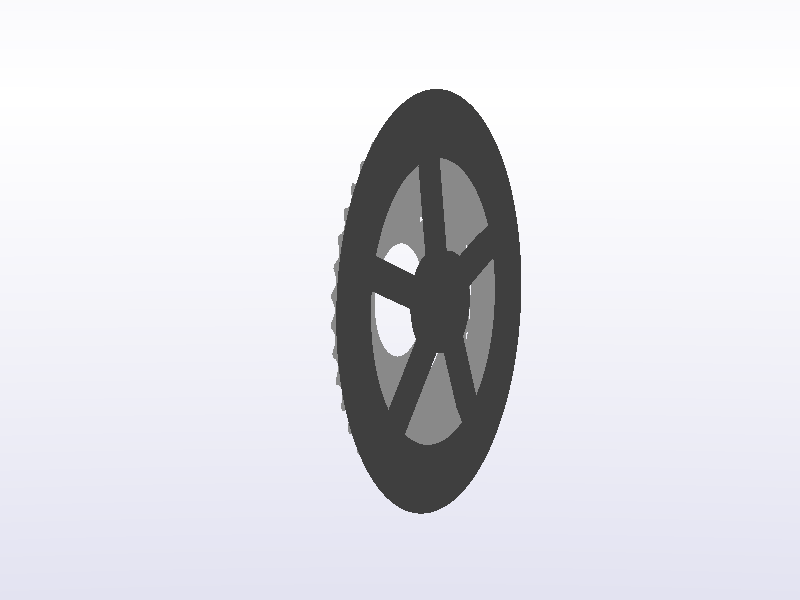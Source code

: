                                                                 // PoVRay 3.7 Scene File " ... .pov"
// author:  ...
// date:    ...
//------------------------------------------------------------------------
#version 3.7;
global_settings{ assumed_gamma 1.0 }
#default{ finish{ ambient 0.1 diffuse 0.9 }} 
//------------------------------------------------------------------------
#include "colors.inc"
#include "textures.inc"
#include "glass.inc"
#include "metals.inc"
#include "golds.inc"
#include "stones.inc"
#include "woods.inc"
#include "shapes.inc"
#include "shapes2.inc"
#include "functions.inc"
#include "math.inc"
#include "transforms.inc"


                            // Visao lado esquerdo
#declare Camera_0 = camera {/*ultra_wide_angle*/ angle 15      
                            location  <0.45,0.8,40>
                            right    -x*image_width/image_height
                            look_at   <0.45,0.8,0>}        
                            
                            
                            //Visao traseira
#declare Camera_1 = camera {angle 30     
                            location  <8.0 , 1.0 , 0.0>
                            right    -x*image_width/image_height
                            look_at   <-8.0 , 0.8 , 0.0>} 
                            
                                     
                                     // Visao dalo direito
#declare Camera_dir = camera {/*ultra_wide_angle*/ angle 15      
                            location  <0.0 , 1.0 , -20.0>
                            right    -x*image_width/image_height
                            look_at   <0.0 , 1.0 , 0.0>}
                            
                            
#declare camera_0_0_0_traseira = camera {/*ultra_wide_angle*/ angle 20      
                            location  <10.0 , 0 , 0>
                            right    -x*image_width/image_height
                            look_at   <0 , 0 , 0>}
                            
#declare camera_0_0_0_diagonal = camera {/*ultra_wide_angle*/ angle 20      
                            location  <10.0 , 1 , -5>
                            right    -x*image_width/image_height
                            look_at   <0 , 0 , 0>}                            
                            
                            
#declare camera_0_0_0_esquerda = camera {/*ultra_wide_angle*/ angle 30      
                            location  <0 , 0 , 15>
                            right    -x*image_width/image_height
                            look_at   <0 , 0 , 0>}            
                            
#declare camera_0_0_0_direita = camera {/*ultra_wide_angle*/ angle 15      
                            location  <0 , 0 , -15>
                            right    -x*image_width/image_height
                            look_at   <0 , 0 , 0>}                                                             
                                                                
#declare camera_0_0_0_frente = camera {/*ultra_wide_angle*/ angle 20      
                            location  <-10.0 , 0 , 0>
                            right    -x*image_width/image_height
                            look_at   <0 , 0 , 0>}
                            
#declare camera_0_0_0_cima = camera {/*ultra_wide_angle*/ angle 20      
                            location  <-0 , 15 , 0>
                            right    -x*image_width/image_height
                            look_at   <0 , 0 , 0>}                            
                                                                                                                
                                       
                                       
camera{camera_0_0_0_diagonal }
//------------------------------------------------------------------------
// sun -------------------------------------------------------------------
light_source{<1500,2500, -2500> color White}
// sky -------------------------------------------------------------------
sky_sphere{ pigment{ gradient <0,1,0>
                     color_map{ [0   color rgb<1,1,1>         ]//White
                                [0.4 color rgb<0.14,0.14,0.56>]//~Navy
                                [0.6 color rgb<0.14,0.14,0.56>]//~Navy
                                [1.0 color rgb<1,1,1>         ]//White
                              }
                     scale 2 }
           } // end of sky_sphere 
//------------------------------------------------------------------------
// ground -----------------------------------------------------------------
//---------------------------------<<< settings of squared plane dimensions

#declare RasterScale = 1.0;
#declare RasterHalfLine  = 0.035;  
#declare RasterHalfLineZ = 0.035; 
//-------------------------------------------------------------------------
#macro Raster(RScale, HLine) 
       pigment{ gradient x scale RScale
                color_map{[0.000   color rgbt<1,1,1,0>*0.6]
                          [0+HLine color rgbt<1,1,1,0>*0.6]
                          [0+HLine color rgbt<1,1,1,1>]
                          [1-HLine color rgbt<1,1,1,1>]
                          [1-HLine color rgbt<1,1,1,0>*0.6]
                          [1.000   color rgbt<1,1,1,0>*0.6]} }
 #end// of Raster(RScale, HLine)-macro
 
 
    
    
 #declare coroa = union{  
   // coroa com 3 velocidades, relacao 44/34/24
   #local numPinhoes = 3;
   #local escala = 1;
   #local aux = 0;
   #local numDentes = 24;
   #local distEsfera = 0.226 ;
   #local espacamentoPinhoes = 0;
   #local rotacao = 0;  
   #local escalaElipse = 15; 
   
   #while(aux < numPinhoes)
           difference{
                torus { 0.38,0.1 scale<1,0.2,1> rotate<90,0,0> } 
                #local i = 0;
                #local angulo = 0;
                #while(i < numDentes)
                      sphere{ <0,distEsfera,0>, 0.2 scale<1,escalaElipse,1>  rotate<0,0,angulo> }
                      #declare i = i + 1;
                      #declare angulo = angulo + (360/numDentes);
                #end      
                texture { pigment{ color rgb<0.25,0.25,0.25>} 
                          finish{ ambient 0.1 diffuse 0.9 reflection 0.2 specular 0.2  metallic }
                        } 
                        
               scale <escala,escala,1> translate <0,0,espacamentoPinhoes> rotate<0,0,rotacao>
            
            }                 
       #declare espacamentoPinhoes = espacamentoPinhoes - 0.065;
       #declare distEsfera = distEsfera + (distEsfera*0.003); 
       #declare numDentes = numDentes + 10;                              
       #declare aux = aux+1;
       #declare escala = escala + 0.5; 
       #declare rotacao = rotacao + 5; 
       #declare escalaElipse = escalaElipse + 0.55;
   #end
}  


#declare pedivela = union{
    object {coroa}
    torus { 0.415,0.08 scale<2.1,0.2,2.1> rotate<90,0,0> translate<0,0,-0.2> } 
    
    cylinder{ <0,0,0>,<0,0,-0.085> 0.25  translate<0,0,-0.18> }
    
    #local i = 0;
    #local angulo = 0;
    #while(i < 5) 
         box { <0.00, 0.00, 0.00>,< 0.15, 0.8, 0.045> scale <1,1,1>  translate<-0.055,0,-0.25>  rotate<5,0,angulo> } 
       #declare angulo = angulo + 72;
       #declare i = i+1;
    #end 
    texture { 
        finish{ ambient 0.2 diffuse 0.6 reflection 0.05 specular 0.2 phong 0.5 phong_size 60 metallic }
        pigment {color rgb<0.05,0.05,0.05>} 
    } 
}  

     
    
pedivela